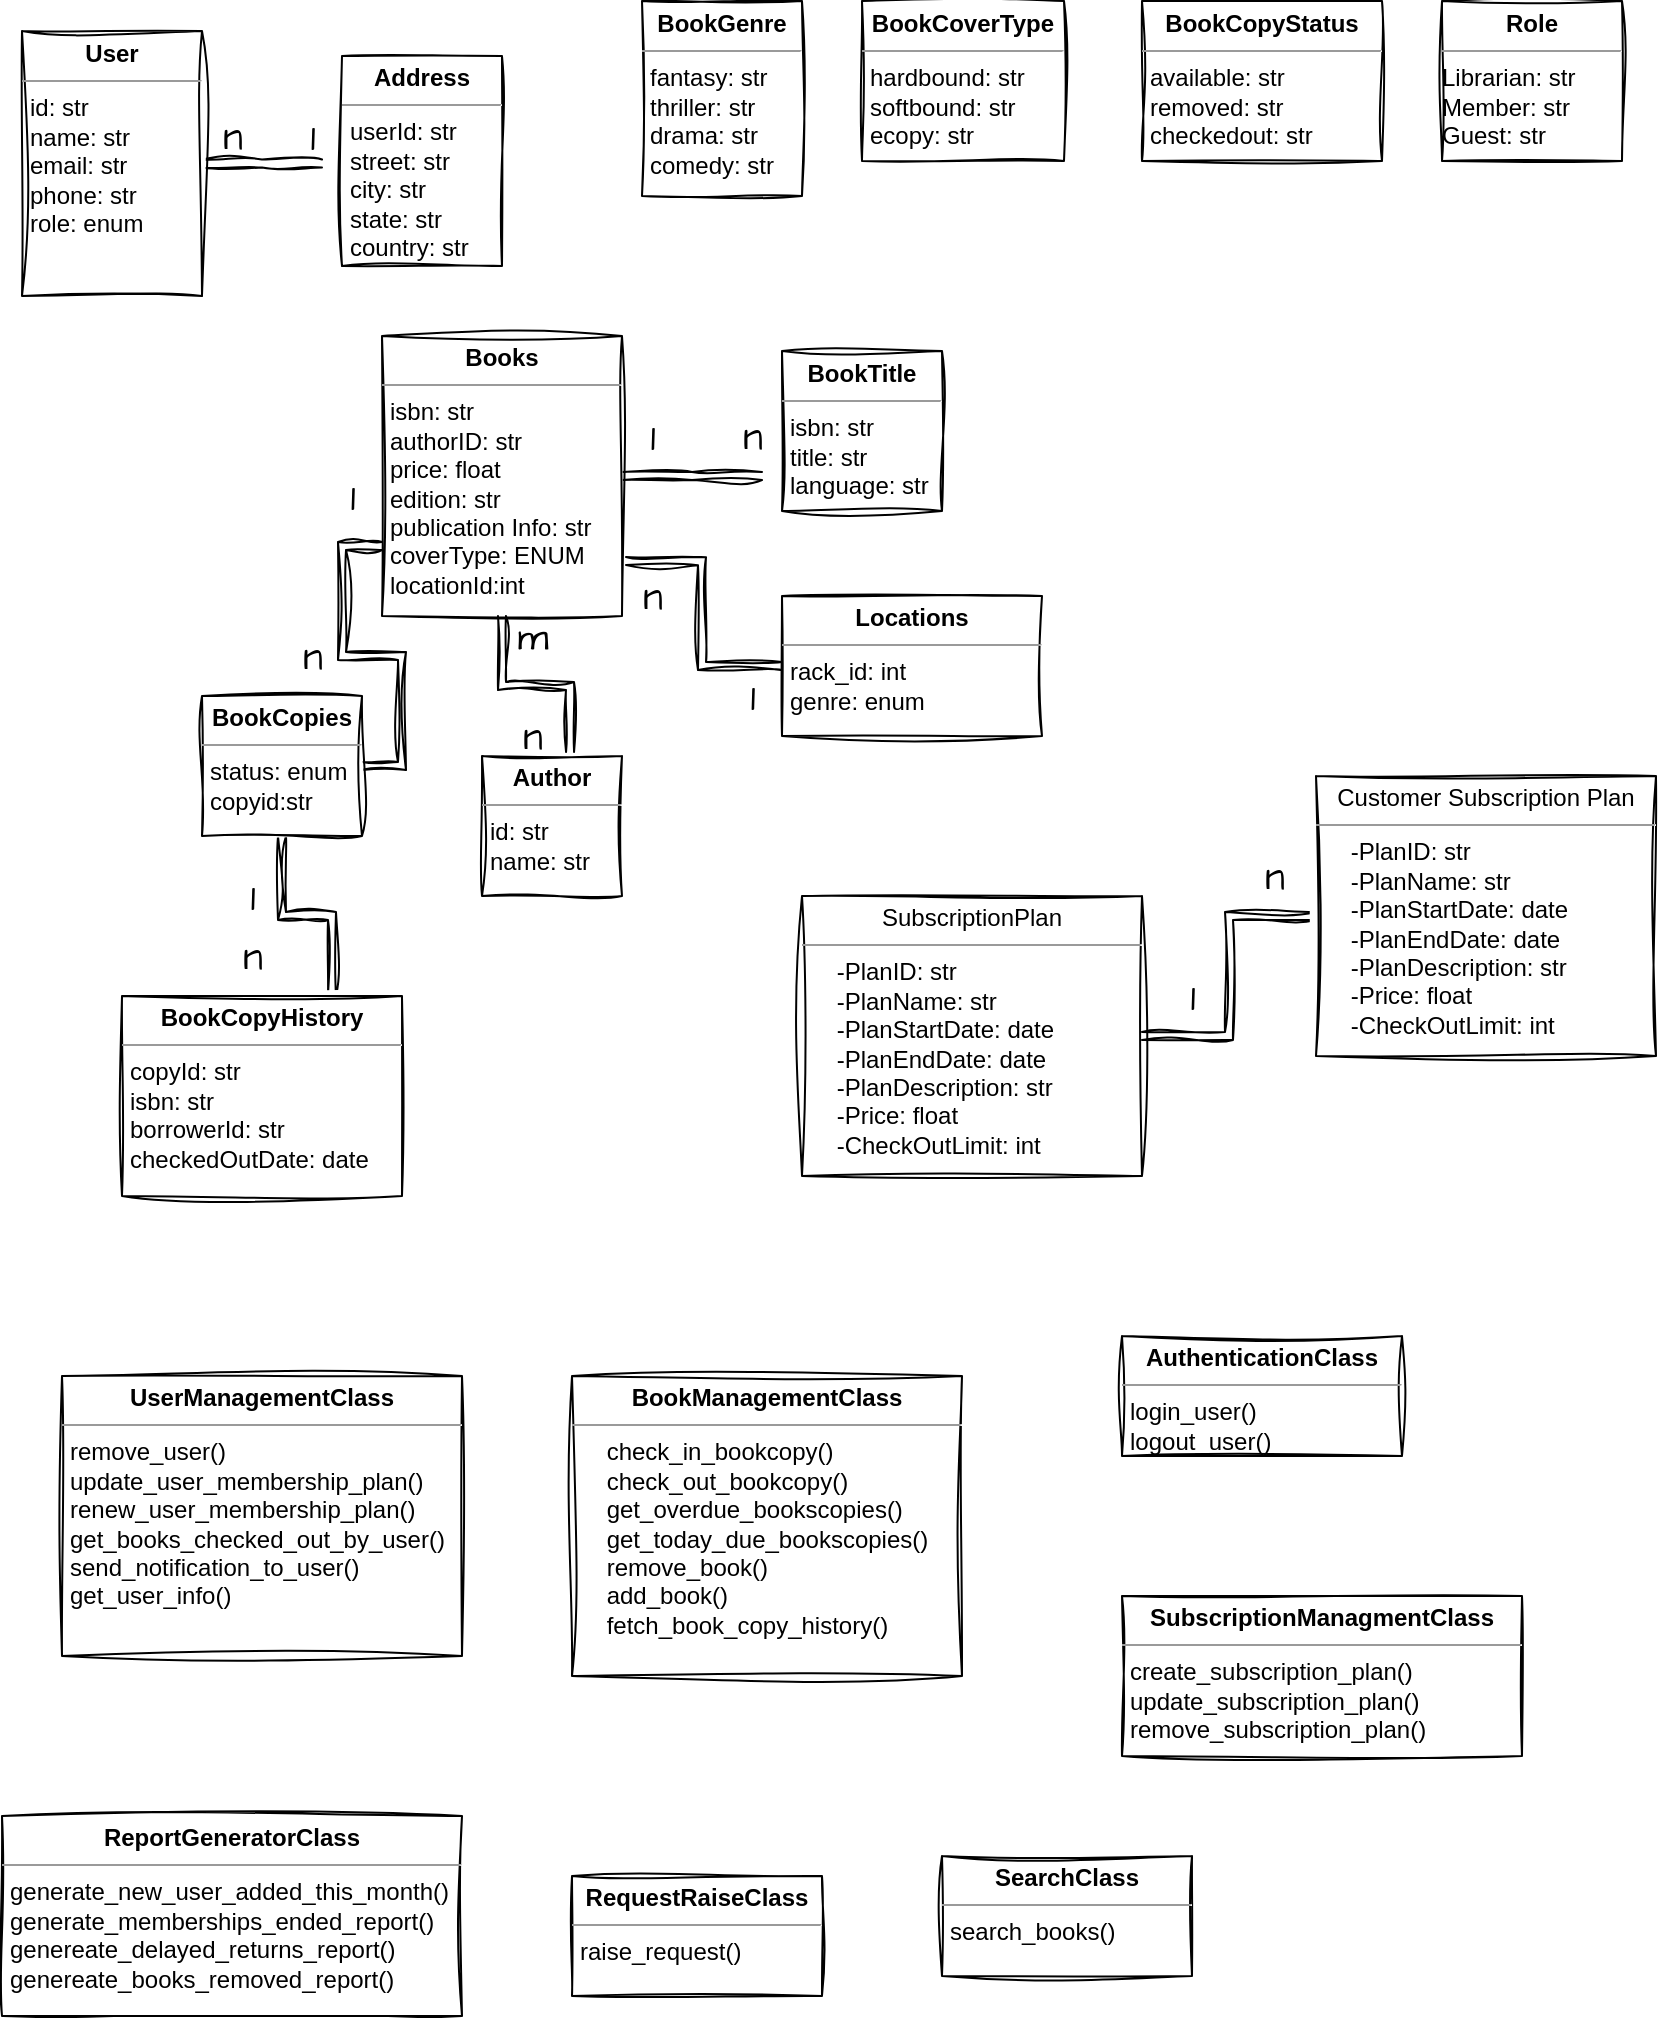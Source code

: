 <mxfile>
    <diagram id="C5RBs43oDa-KdzZeNtuy" name="Page-1">
        <mxGraphModel dx="641" dy="268" grid="1" gridSize="10" guides="1" tooltips="1" connect="1" arrows="1" fold="1" page="1" pageScale="1" pageWidth="827" pageHeight="1169" math="0" shadow="0">
            <root>
                <mxCell id="WIyWlLk6GJQsqaUBKTNV-0"/>
                <mxCell id="WIyWlLk6GJQsqaUBKTNV-1" parent="WIyWlLk6GJQsqaUBKTNV-0"/>
                <mxCell id="R_Q-6B71_u55FbcSkB05-36" style="edgeStyle=orthogonalEdgeStyle;shape=link;rounded=0;sketch=1;hachureGap=4;jiggle=2;curveFitting=1;orthogonalLoop=1;jettySize=auto;html=1;fontFamily=Architects Daughter;fontSource=https%3A%2F%2Ffonts.googleapis.com%2Fcss%3Ffamily%3DArchitects%2BDaughter;fontSize=16;" parent="WIyWlLk6GJQsqaUBKTNV-1" source="R_Q-6B71_u55FbcSkB05-3" edge="1">
                    <mxGeometry relative="1" as="geometry">
                        <mxPoint x="160" y="133.75" as="targetPoint"/>
                    </mxGeometry>
                </mxCell>
                <mxCell id="R_Q-6B71_u55FbcSkB05-3" value="&lt;p style=&quot;margin:0px;margin-top:4px;text-align:center;&quot;&gt;&lt;b&gt;User&lt;/b&gt;&lt;/p&gt;&lt;hr size=&quot;1&quot;&gt;&lt;p style=&quot;margin:0px;margin-left:4px;&quot;&gt;&lt;span style=&quot;background-color: initial;&quot;&gt;id: str&lt;/span&gt;&lt;br&gt;&lt;/p&gt;&lt;p style=&quot;margin:0px;margin-left:4px;&quot;&gt;name: str&lt;/p&gt;&lt;p style=&quot;margin:0px;margin-left:4px;&quot;&gt;email: str&lt;/p&gt;&lt;p style=&quot;margin:0px;margin-left:4px;&quot;&gt;phone: str&lt;/p&gt;&lt;p style=&quot;margin:0px;margin-left:4px;&quot;&gt;role: enum&lt;/p&gt;&lt;p style=&quot;margin:0px;margin-left:4px;&quot;&gt;&lt;br&gt;&lt;/p&gt;" style="verticalAlign=top;align=left;overflow=fill;fontSize=12;fontFamily=Helvetica;html=1;whiteSpace=wrap;sketch=1;hachureGap=4;jiggle=2;curveFitting=1;fontSource=https%3A%2F%2Ffonts.googleapis.com%2Fcss%3Ffamily%3DArchitects%2BDaughter;" parent="WIyWlLk6GJQsqaUBKTNV-1" vertex="1">
                    <mxGeometry x="10" y="67.5" width="90" height="132.5" as="geometry"/>
                </mxCell>
                <mxCell id="R_Q-6B71_u55FbcSkB05-4" value="&lt;p style=&quot;margin:0px;margin-top:4px;text-align:center;&quot;&gt;&lt;b&gt;Address&lt;/b&gt;&lt;/p&gt;&lt;hr size=&quot;1&quot;&gt;&lt;p style=&quot;margin:0px;margin-left:4px;&quot;&gt;userId: str&lt;/p&gt;&lt;p style=&quot;margin:0px;margin-left:4px;&quot;&gt;street: str&lt;/p&gt;&lt;p style=&quot;margin:0px;margin-left:4px;&quot;&gt;city: str&lt;/p&gt;&lt;p style=&quot;margin:0px;margin-left:4px;&quot;&gt;state: str&lt;/p&gt;&lt;p style=&quot;margin:0px;margin-left:4px;&quot;&gt;country: str&lt;/p&gt;&lt;p style=&quot;margin:0px;margin-left:4px;&quot;&gt;pin: str&lt;/p&gt;&lt;p style=&quot;margin:0px;margin-left:4px;&quot;&gt;&lt;br&gt;&lt;/p&gt;" style="verticalAlign=top;align=left;overflow=fill;fontSize=12;fontFamily=Helvetica;html=1;whiteSpace=wrap;sketch=1;hachureGap=4;jiggle=2;curveFitting=1;fontSource=https%3A%2F%2Ffonts.googleapis.com%2Fcss%3Ffamily%3DArchitects%2BDaughter;" parent="WIyWlLk6GJQsqaUBKTNV-1" vertex="1">
                    <mxGeometry x="170" y="80" width="80" height="105" as="geometry"/>
                </mxCell>
                <mxCell id="R_Q-6B71_u55FbcSkB05-14" value="n" style="text;html=1;align=center;verticalAlign=middle;resizable=0;points=[];autosize=1;strokeColor=none;fillColor=none;fontSize=20;fontFamily=Architects Daughter;" parent="WIyWlLk6GJQsqaUBKTNV-1" vertex="1">
                    <mxGeometry x="100" y="100" width="30" height="40" as="geometry"/>
                </mxCell>
                <mxCell id="R_Q-6B71_u55FbcSkB05-15" value="1" style="text;html=1;align=center;verticalAlign=middle;resizable=0;points=[];autosize=1;strokeColor=none;fillColor=none;fontSize=20;fontFamily=Architects Daughter;" parent="WIyWlLk6GJQsqaUBKTNV-1" vertex="1">
                    <mxGeometry x="140" y="100" width="30" height="40" as="geometry"/>
                </mxCell>
                <mxCell id="R_Q-6B71_u55FbcSkB05-18" value="&lt;p style=&quot;margin:0px;margin-top:4px;text-align:center;&quot;&gt;&lt;b&gt;Role&lt;/b&gt;&lt;/p&gt;&lt;hr size=&quot;1&quot;&gt;Librarian: str&lt;br&gt;Member: str&lt;br&gt;Guest: str&lt;br&gt;&lt;div style=&quot;height:2px;&quot;&gt;&lt;/div&gt;&lt;div style=&quot;height:2px;&quot;&gt;&lt;/div&gt;" style="verticalAlign=top;align=left;overflow=fill;fontSize=12;fontFamily=Helvetica;html=1;whiteSpace=wrap;sketch=1;hachureGap=4;jiggle=2;curveFitting=1;fontSource=https%3A%2F%2Ffonts.googleapis.com%2Fcss%3Ffamily%3DArchitects%2BDaughter;" parent="WIyWlLk6GJQsqaUBKTNV-1" vertex="1">
                    <mxGeometry x="720" y="52.5" width="90" height="80" as="geometry"/>
                </mxCell>
                <mxCell id="R_Q-6B71_u55FbcSkB05-31" style="edgeStyle=orthogonalEdgeStyle;shape=link;rounded=0;sketch=1;hachureGap=4;jiggle=2;curveFitting=1;orthogonalLoop=1;jettySize=auto;html=1;fontFamily=Architects Daughter;fontSource=https%3A%2F%2Ffonts.googleapis.com%2Fcss%3Ffamily%3DArchitects%2BDaughter;fontSize=16;" parent="WIyWlLk6GJQsqaUBKTNV-1" source="R_Q-6B71_u55FbcSkB05-29" edge="1">
                    <mxGeometry relative="1" as="geometry">
                        <mxPoint x="380" y="290" as="targetPoint"/>
                    </mxGeometry>
                </mxCell>
                <mxCell id="R_Q-6B71_u55FbcSkB05-29" value="&lt;p style=&quot;margin:0px;margin-top:4px;text-align:center;&quot;&gt;&lt;b&gt;Books&lt;/b&gt;&lt;/p&gt;&lt;hr size=&quot;1&quot;&gt;&lt;p style=&quot;margin:0px;margin-left:4px;&quot;&gt;isbn: str&lt;/p&gt;&lt;p style=&quot;margin:0px;margin-left:4px;&quot;&gt;authorID: str&lt;/p&gt;&lt;p style=&quot;margin:0px;margin-left:4px;&quot;&gt;price: float&lt;/p&gt;&lt;p style=&quot;margin:0px;margin-left:4px;&quot;&gt;edition: str&lt;/p&gt;&lt;p style=&quot;margin:0px;margin-left:4px;&quot;&gt;publication Info: str&lt;/p&gt;&lt;p style=&quot;margin:0px;margin-left:4px;&quot;&gt;coverType: ENUM&lt;/p&gt;&lt;p style=&quot;margin:0px;margin-left:4px;&quot;&gt;locationId:int&lt;/p&gt;" style="verticalAlign=top;align=left;overflow=fill;fontSize=12;fontFamily=Helvetica;html=1;whiteSpace=wrap;sketch=1;hachureGap=4;jiggle=2;curveFitting=1;fontSource=https%3A%2F%2Ffonts.googleapis.com%2Fcss%3Ffamily%3DArchitects%2BDaughter;" parent="WIyWlLk6GJQsqaUBKTNV-1" vertex="1">
                    <mxGeometry x="190" y="220" width="120" height="140" as="geometry"/>
                </mxCell>
                <mxCell id="R_Q-6B71_u55FbcSkB05-30" value="&lt;p style=&quot;margin:0px;margin-top:4px;text-align:center;&quot;&gt;&lt;b&gt;BookTitle&lt;/b&gt;&lt;/p&gt;&lt;hr size=&quot;1&quot;&gt;&lt;p style=&quot;margin:0px;margin-left:4px;&quot;&gt;isbn: str&lt;/p&gt;&lt;p style=&quot;margin:0px;margin-left:4px;&quot;&gt;title: str&lt;/p&gt;&lt;p style=&quot;margin:0px;margin-left:4px;&quot;&gt;language: str&lt;/p&gt;" style="verticalAlign=top;align=left;overflow=fill;fontSize=12;fontFamily=Helvetica;html=1;whiteSpace=wrap;sketch=1;hachureGap=4;jiggle=2;curveFitting=1;fontSource=https%3A%2F%2Ffonts.googleapis.com%2Fcss%3Ffamily%3DArchitects%2BDaughter;" parent="WIyWlLk6GJQsqaUBKTNV-1" vertex="1">
                    <mxGeometry x="390" y="227.5" width="80" height="80" as="geometry"/>
                </mxCell>
                <mxCell id="R_Q-6B71_u55FbcSkB05-32" value="1" style="text;html=1;align=center;verticalAlign=middle;resizable=0;points=[];autosize=1;strokeColor=none;fillColor=none;fontSize=20;fontFamily=Architects Daughter;" parent="WIyWlLk6GJQsqaUBKTNV-1" vertex="1">
                    <mxGeometry x="310" y="250" width="30" height="40" as="geometry"/>
                </mxCell>
                <mxCell id="R_Q-6B71_u55FbcSkB05-33" value="n" style="text;html=1;align=center;verticalAlign=middle;resizable=0;points=[];autosize=1;strokeColor=none;fillColor=none;fontSize=20;fontFamily=Architects Daughter;" parent="WIyWlLk6GJQsqaUBKTNV-1" vertex="1">
                    <mxGeometry x="360" y="250" width="30" height="40" as="geometry"/>
                </mxCell>
                <mxCell id="R_Q-6B71_u55FbcSkB05-38" value="&lt;p style=&quot;margin:0px;margin-top:4px;text-align:center;&quot;&gt;&lt;b&gt;Author&lt;/b&gt;&lt;/p&gt;&lt;hr size=&quot;1&quot;&gt;&lt;p style=&quot;margin:0px;margin-left:4px;&quot;&gt;id: str&lt;/p&gt;&lt;p style=&quot;margin:0px;margin-left:4px;&quot;&gt;name: str&lt;/p&gt;" style="verticalAlign=top;align=left;overflow=fill;fontSize=12;fontFamily=Helvetica;html=1;whiteSpace=wrap;sketch=1;hachureGap=4;jiggle=2;curveFitting=1;fontSource=https%3A%2F%2Ffonts.googleapis.com%2Fcss%3Ffamily%3DArchitects%2BDaughter;" parent="WIyWlLk6GJQsqaUBKTNV-1" vertex="1">
                    <mxGeometry x="240" y="430" width="70" height="70" as="geometry"/>
                </mxCell>
                <mxCell id="R_Q-6B71_u55FbcSkB05-39" style="edgeStyle=orthogonalEdgeStyle;shape=link;rounded=0;sketch=1;hachureGap=4;jiggle=2;curveFitting=1;orthogonalLoop=1;jettySize=auto;html=1;entryX=0.629;entryY=-0.029;entryDx=0;entryDy=0;entryPerimeter=0;fontFamily=Architects Daughter;fontSource=https%3A%2F%2Ffonts.googleapis.com%2Fcss%3Ffamily%3DArchitects%2BDaughter;fontSize=16;" parent="WIyWlLk6GJQsqaUBKTNV-1" source="R_Q-6B71_u55FbcSkB05-29" target="R_Q-6B71_u55FbcSkB05-38" edge="1">
                    <mxGeometry relative="1" as="geometry"/>
                </mxCell>
                <mxCell id="R_Q-6B71_u55FbcSkB05-40" value="m" style="text;html=1;align=center;verticalAlign=middle;resizable=0;points=[];autosize=1;strokeColor=none;fillColor=none;fontSize=20;fontFamily=Architects Daughter;" parent="WIyWlLk6GJQsqaUBKTNV-1" vertex="1">
                    <mxGeometry x="245" y="350" width="40" height="40" as="geometry"/>
                </mxCell>
                <mxCell id="R_Q-6B71_u55FbcSkB05-41" value="n" style="text;html=1;align=center;verticalAlign=middle;resizable=0;points=[];autosize=1;strokeColor=none;fillColor=none;fontSize=20;fontFamily=Architects Daughter;" parent="WIyWlLk6GJQsqaUBKTNV-1" vertex="1">
                    <mxGeometry x="250" y="400" width="30" height="40" as="geometry"/>
                </mxCell>
                <mxCell id="R_Q-6B71_u55FbcSkB05-42" value="&lt;p style=&quot;margin:0px;margin-top:4px;text-align:center;&quot;&gt;&lt;b&gt;BookCoverType&lt;/b&gt;&lt;/p&gt;&lt;hr size=&quot;1&quot;&gt;&lt;p style=&quot;margin:0px;margin-left:4px;&quot;&gt;hardbound: str&lt;/p&gt;&lt;p style=&quot;margin:0px;margin-left:4px;&quot;&gt;softbound: str&lt;/p&gt;&lt;p style=&quot;margin:0px;margin-left:4px;&quot;&gt;ecopy: str&lt;/p&gt;" style="verticalAlign=top;align=left;overflow=fill;fontSize=12;fontFamily=Helvetica;html=1;whiteSpace=wrap;sketch=1;hachureGap=4;jiggle=2;curveFitting=1;fontSource=https%3A%2F%2Ffonts.googleapis.com%2Fcss%3Ffamily%3DArchitects%2BDaughter;" parent="WIyWlLk6GJQsqaUBKTNV-1" vertex="1">
                    <mxGeometry x="430" y="52.5" width="101" height="80" as="geometry"/>
                </mxCell>
                <mxCell id="R_Q-6B71_u55FbcSkB05-47" value="&lt;p style=&quot;margin:0px;margin-top:4px;text-align:center;&quot;&gt;&lt;b&gt;BookGenre&lt;/b&gt;&lt;/p&gt;&lt;hr size=&quot;1&quot;&gt;&lt;p style=&quot;margin:0px;margin-left:4px;&quot;&gt;fantasy: str&lt;/p&gt;&lt;p style=&quot;margin:0px;margin-left:4px;&quot;&gt;thriller: str&lt;/p&gt;&lt;p style=&quot;margin:0px;margin-left:4px;&quot;&gt;drama: str&lt;/p&gt;&lt;p style=&quot;margin:0px;margin-left:4px;&quot;&gt;comedy: str&lt;/p&gt;" style="verticalAlign=top;align=left;overflow=fill;fontSize=12;fontFamily=Helvetica;html=1;whiteSpace=wrap;sketch=1;hachureGap=4;jiggle=2;curveFitting=1;fontSource=https%3A%2F%2Ffonts.googleapis.com%2Fcss%3Ffamily%3DArchitects%2BDaughter;" parent="WIyWlLk6GJQsqaUBKTNV-1" vertex="1">
                    <mxGeometry x="320" y="52.5" width="80" height="97.5" as="geometry"/>
                </mxCell>
                <mxCell id="R_Q-6B71_u55FbcSkB05-48" value="&lt;p style=&quot;margin:0px;margin-top:4px;text-align:center;&quot;&gt;&lt;b&gt;Locations&lt;/b&gt;&lt;/p&gt;&lt;hr size=&quot;1&quot;&gt;&lt;p style=&quot;margin:0px;margin-left:4px;&quot;&gt;rack_id: int&lt;/p&gt;&lt;p style=&quot;margin:0px;margin-left:4px;&quot;&gt;genre: enum&lt;/p&gt;" style="verticalAlign=top;align=left;overflow=fill;fontSize=12;fontFamily=Helvetica;html=1;whiteSpace=wrap;sketch=1;hachureGap=4;jiggle=2;curveFitting=1;fontSource=https%3A%2F%2Ffonts.googleapis.com%2Fcss%3Ffamily%3DArchitects%2BDaughter;" parent="WIyWlLk6GJQsqaUBKTNV-1" vertex="1">
                    <mxGeometry x="390" y="350" width="130" height="70" as="geometry"/>
                </mxCell>
                <mxCell id="R_Q-6B71_u55FbcSkB05-50" style="edgeStyle=orthogonalEdgeStyle;shape=link;rounded=0;sketch=1;hachureGap=4;jiggle=2;curveFitting=1;orthogonalLoop=1;jettySize=auto;html=1;entryX=0;entryY=0.75;entryDx=0;entryDy=0;fontFamily=Architects Daughter;fontSource=https%3A%2F%2Ffonts.googleapis.com%2Fcss%3Ffamily%3DArchitects%2BDaughter;fontSize=16;" parent="WIyWlLk6GJQsqaUBKTNV-1" source="R_Q-6B71_u55FbcSkB05-49" target="R_Q-6B71_u55FbcSkB05-29" edge="1">
                    <mxGeometry relative="1" as="geometry"/>
                </mxCell>
                <mxCell id="R_Q-6B71_u55FbcSkB05-56" style="edgeStyle=orthogonalEdgeStyle;shape=link;rounded=0;sketch=1;hachureGap=4;jiggle=2;curveFitting=1;orthogonalLoop=1;jettySize=auto;html=1;entryX=0.75;entryY=0;entryDx=0;entryDy=0;fontFamily=Architects Daughter;fontSource=https%3A%2F%2Ffonts.googleapis.com%2Fcss%3Ffamily%3DArchitects%2BDaughter;fontSize=16;" parent="WIyWlLk6GJQsqaUBKTNV-1" source="R_Q-6B71_u55FbcSkB05-49" target="R_Q-6B71_u55FbcSkB05-55" edge="1">
                    <mxGeometry relative="1" as="geometry"/>
                </mxCell>
                <mxCell id="R_Q-6B71_u55FbcSkB05-49" value="&lt;p style=&quot;margin:0px;margin-top:4px;text-align:center;&quot;&gt;&lt;b&gt;BookCopies&lt;/b&gt;&lt;/p&gt;&lt;hr size=&quot;1&quot;&gt;&lt;p style=&quot;margin:0px;margin-left:4px;&quot;&gt;status: enum&lt;/p&gt;&lt;p style=&quot;margin:0px;margin-left:4px;&quot;&gt;copyid:str&lt;/p&gt;" style="verticalAlign=top;align=left;overflow=fill;fontSize=12;fontFamily=Helvetica;html=1;whiteSpace=wrap;sketch=1;hachureGap=4;jiggle=2;curveFitting=1;fontSource=https%3A%2F%2Ffonts.googleapis.com%2Fcss%3Ffamily%3DArchitects%2BDaughter;" parent="WIyWlLk6GJQsqaUBKTNV-1" vertex="1">
                    <mxGeometry x="100" y="400" width="80" height="70" as="geometry"/>
                </mxCell>
                <mxCell id="R_Q-6B71_u55FbcSkB05-52" value="1" style="text;html=1;align=center;verticalAlign=middle;resizable=0;points=[];autosize=1;strokeColor=none;fillColor=none;fontSize=20;fontFamily=Architects Daughter;" parent="WIyWlLk6GJQsqaUBKTNV-1" vertex="1">
                    <mxGeometry x="160" y="280" width="30" height="40" as="geometry"/>
                </mxCell>
                <mxCell id="R_Q-6B71_u55FbcSkB05-53" value="n" style="text;html=1;align=center;verticalAlign=middle;resizable=0;points=[];autosize=1;strokeColor=none;fillColor=none;fontSize=20;fontFamily=Architects Daughter;" parent="WIyWlLk6GJQsqaUBKTNV-1" vertex="1">
                    <mxGeometry x="140" y="360" width="30" height="40" as="geometry"/>
                </mxCell>
                <mxCell id="R_Q-6B71_u55FbcSkB05-54" value="&lt;p style=&quot;margin:0px;margin-top:4px;text-align:center;&quot;&gt;&lt;b&gt;BookCopyStatus&lt;/b&gt;&lt;/p&gt;&lt;hr size=&quot;1&quot;&gt;&lt;p style=&quot;margin:0px;margin-left:4px;&quot;&gt;available: str&lt;/p&gt;&lt;p style=&quot;margin:0px;margin-left:4px;&quot;&gt;removed: str&lt;/p&gt;&lt;p style=&quot;margin:0px;margin-left:4px;&quot;&gt;checkedout: str&lt;/p&gt;&lt;p style=&quot;margin:0px;margin-left:4px;&quot;&gt;&lt;br&gt;&lt;/p&gt;" style="verticalAlign=top;align=left;overflow=fill;fontSize=12;fontFamily=Helvetica;html=1;whiteSpace=wrap;sketch=1;hachureGap=4;jiggle=2;curveFitting=1;fontSource=https%3A%2F%2Ffonts.googleapis.com%2Fcss%3Ffamily%3DArchitects%2BDaughter;" parent="WIyWlLk6GJQsqaUBKTNV-1" vertex="1">
                    <mxGeometry x="570" y="52.5" width="120" height="80" as="geometry"/>
                </mxCell>
                <mxCell id="R_Q-6B71_u55FbcSkB05-55" value="&lt;p style=&quot;margin:0px;margin-top:4px;text-align:center;&quot;&gt;&lt;b&gt;BookCopyHistory&lt;/b&gt;&lt;/p&gt;&lt;hr size=&quot;1&quot;&gt;&lt;p style=&quot;margin:0px;margin-left:4px;&quot;&gt;copyId: str&lt;/p&gt;&lt;p style=&quot;margin:0px;margin-left:4px;&quot;&gt;isbn: str&lt;/p&gt;&lt;p style=&quot;margin:0px;margin-left:4px;&quot;&gt;borrowerId: str&lt;/p&gt;&lt;p style=&quot;margin:0px;margin-left:4px;&quot;&gt;checkedOutDate: date&lt;/p&gt;" style="verticalAlign=top;align=left;overflow=fill;fontSize=12;fontFamily=Helvetica;html=1;whiteSpace=wrap;sketch=1;hachureGap=4;jiggle=2;curveFitting=1;fontSource=https%3A%2F%2Ffonts.googleapis.com%2Fcss%3Ffamily%3DArchitects%2BDaughter;" parent="WIyWlLk6GJQsqaUBKTNV-1" vertex="1">
                    <mxGeometry x="60" y="550" width="140" height="100" as="geometry"/>
                </mxCell>
                <mxCell id="R_Q-6B71_u55FbcSkB05-57" value="1" style="text;html=1;align=center;verticalAlign=middle;resizable=0;points=[];autosize=1;strokeColor=none;fillColor=none;fontSize=20;fontFamily=Architects Daughter;" parent="WIyWlLk6GJQsqaUBKTNV-1" vertex="1">
                    <mxGeometry x="110" y="480" width="30" height="40" as="geometry"/>
                </mxCell>
                <mxCell id="R_Q-6B71_u55FbcSkB05-58" value="n" style="text;html=1;align=center;verticalAlign=middle;resizable=0;points=[];autosize=1;strokeColor=none;fillColor=none;fontSize=20;fontFamily=Architects Daughter;" parent="WIyWlLk6GJQsqaUBKTNV-1" vertex="1">
                    <mxGeometry x="110" y="510" width="30" height="40" as="geometry"/>
                </mxCell>
                <mxCell id="R_Q-6B71_u55FbcSkB05-66" style="edgeStyle=orthogonalEdgeStyle;shape=link;rounded=0;sketch=1;hachureGap=4;jiggle=2;curveFitting=1;orthogonalLoop=1;jettySize=auto;html=1;fontFamily=Architects Daughter;fontSource=https%3A%2F%2Ffonts.googleapis.com%2Fcss%3Ffamily%3DArchitects%2BDaughter;fontSize=16;" parent="WIyWlLk6GJQsqaUBKTNV-1" source="R_Q-6B71_u55FbcSkB05-62" target="R_Q-6B71_u55FbcSkB05-64" edge="1">
                    <mxGeometry relative="1" as="geometry"/>
                </mxCell>
                <mxCell id="R_Q-6B71_u55FbcSkB05-62" value="&lt;p style=&quot;margin:0px;margin-top:4px;text-align:center;&quot;&gt;SubscriptionPlan&lt;br&gt;&lt;/p&gt;&lt;hr size=&quot;1&quot;&gt;&lt;p style=&quot;margin:0px;margin-left:4px;&quot;&gt;&lt;span style=&quot;background-color: initial;&quot;&gt;&amp;nbsp; &amp;nbsp; -PlanID: str&lt;/span&gt;&lt;br&gt;&lt;/p&gt;&lt;p style=&quot;margin:0px;margin-left:4px;&quot;&gt;&amp;nbsp; &amp;nbsp; -PlanName: str&lt;/p&gt;&lt;p style=&quot;margin:0px;margin-left:4px;&quot;&gt;&amp;nbsp; &amp;nbsp; -PlanStartDate: date&lt;/p&gt;&lt;p style=&quot;margin:0px;margin-left:4px;&quot;&gt;&amp;nbsp; &amp;nbsp; -PlanEndDate: date&lt;/p&gt;&lt;p style=&quot;margin:0px;margin-left:4px;&quot;&gt;&amp;nbsp; &amp;nbsp; -PlanDescription: str&lt;/p&gt;&lt;p style=&quot;margin:0px;margin-left:4px;&quot;&gt;&amp;nbsp; &amp;nbsp; -Price: float&lt;/p&gt;&lt;p style=&quot;margin:0px;margin-left:4px;&quot;&gt;&amp;nbsp; &amp;nbsp; -CheckOutLimit: int&lt;/p&gt;" style="verticalAlign=top;align=left;overflow=fill;fontSize=12;fontFamily=Helvetica;html=1;whiteSpace=wrap;sketch=1;hachureGap=4;jiggle=2;curveFitting=1;fontSource=https%3A%2F%2Ffonts.googleapis.com%2Fcss%3Ffamily%3DArchitects%2BDaughter;" parent="WIyWlLk6GJQsqaUBKTNV-1" vertex="1">
                    <mxGeometry x="400" y="500" width="170" height="140" as="geometry"/>
                </mxCell>
                <mxCell id="R_Q-6B71_u55FbcSkB05-64" value="&lt;p style=&quot;margin:0px;margin-top:4px;text-align:center;&quot;&gt;Customer Subscription Plan&lt;br&gt;&lt;/p&gt;&lt;hr size=&quot;1&quot;&gt;&lt;p style=&quot;margin:0px;margin-left:4px;&quot;&gt;&lt;span style=&quot;background-color: initial;&quot;&gt;&amp;nbsp; &amp;nbsp; -PlanID: str&lt;/span&gt;&lt;br&gt;&lt;/p&gt;&lt;p style=&quot;margin:0px;margin-left:4px;&quot;&gt;&amp;nbsp; &amp;nbsp; -PlanName: str&lt;/p&gt;&lt;p style=&quot;margin:0px;margin-left:4px;&quot;&gt;&amp;nbsp; &amp;nbsp; -PlanStartDate: date&lt;/p&gt;&lt;p style=&quot;margin:0px;margin-left:4px;&quot;&gt;&amp;nbsp; &amp;nbsp; -PlanEndDate: date&lt;/p&gt;&lt;p style=&quot;margin:0px;margin-left:4px;&quot;&gt;&amp;nbsp; &amp;nbsp; -PlanDescription: str&lt;/p&gt;&lt;p style=&quot;margin:0px;margin-left:4px;&quot;&gt;&amp;nbsp; &amp;nbsp; -Price: float&lt;/p&gt;&lt;p style=&quot;margin:0px;margin-left:4px;&quot;&gt;&amp;nbsp; &amp;nbsp; -CheckOutLimit: int&lt;/p&gt;" style="verticalAlign=top;align=left;overflow=fill;fontSize=12;fontFamily=Helvetica;html=1;whiteSpace=wrap;sketch=1;hachureGap=4;jiggle=2;curveFitting=1;fontSource=https%3A%2F%2Ffonts.googleapis.com%2Fcss%3Ffamily%3DArchitects%2BDaughter;" parent="WIyWlLk6GJQsqaUBKTNV-1" vertex="1">
                    <mxGeometry x="657" y="440" width="170" height="140" as="geometry"/>
                </mxCell>
                <mxCell id="R_Q-6B71_u55FbcSkB05-67" value="n" style="text;html=1;align=center;verticalAlign=middle;resizable=0;points=[];autosize=1;strokeColor=none;fillColor=none;fontSize=20;fontFamily=Architects Daughter;" parent="WIyWlLk6GJQsqaUBKTNV-1" vertex="1">
                    <mxGeometry x="621" y="470" width="30" height="40" as="geometry"/>
                </mxCell>
                <mxCell id="R_Q-6B71_u55FbcSkB05-68" value="1" style="text;html=1;align=center;verticalAlign=middle;resizable=0;points=[];autosize=1;strokeColor=none;fillColor=none;fontSize=20;fontFamily=Architects Daughter;" parent="WIyWlLk6GJQsqaUBKTNV-1" vertex="1">
                    <mxGeometry x="580" y="530" width="30" height="40" as="geometry"/>
                </mxCell>
                <mxCell id="R_Q-6B71_u55FbcSkB05-69" style="edgeStyle=orthogonalEdgeStyle;shape=link;rounded=0;sketch=1;hachureGap=4;jiggle=2;curveFitting=1;orthogonalLoop=1;jettySize=auto;html=1;entryX=1.017;entryY=0.804;entryDx=0;entryDy=0;entryPerimeter=0;fontFamily=Architects Daughter;fontSource=https%3A%2F%2Ffonts.googleapis.com%2Fcss%3Ffamily%3DArchitects%2BDaughter;fontSize=16;" parent="WIyWlLk6GJQsqaUBKTNV-1" source="R_Q-6B71_u55FbcSkB05-48" target="R_Q-6B71_u55FbcSkB05-29" edge="1">
                    <mxGeometry relative="1" as="geometry"/>
                </mxCell>
                <mxCell id="R_Q-6B71_u55FbcSkB05-72" value="n" style="text;html=1;align=center;verticalAlign=middle;resizable=0;points=[];autosize=1;strokeColor=none;fillColor=none;fontSize=20;fontFamily=Architects Daughter;" parent="WIyWlLk6GJQsqaUBKTNV-1" vertex="1">
                    <mxGeometry x="310" y="330" width="30" height="40" as="geometry"/>
                </mxCell>
                <mxCell id="R_Q-6B71_u55FbcSkB05-73" value="1" style="text;html=1;align=center;verticalAlign=middle;resizable=0;points=[];autosize=1;strokeColor=none;fillColor=none;fontSize=20;fontFamily=Architects Daughter;" parent="WIyWlLk6GJQsqaUBKTNV-1" vertex="1">
                    <mxGeometry x="360" y="380" width="30" height="40" as="geometry"/>
                </mxCell>
                <mxCell id="R_Q-6B71_u55FbcSkB05-77" value="&lt;p style=&quot;margin:0px;margin-top:4px;text-align:center;&quot;&gt;&lt;b&gt;UserManagementClass&lt;/b&gt;&lt;/p&gt;&lt;hr size=&quot;1&quot;&gt;&lt;p style=&quot;margin:0px;margin-left:4px;&quot;&gt;&lt;span style=&quot;background-color: initial;&quot;&gt;remove_user()&lt;/span&gt;&lt;br&gt;&lt;/p&gt;&lt;p style=&quot;margin:0px;margin-left:4px;&quot;&gt;update_user_membership_plan()&lt;/p&gt;&lt;p style=&quot;margin:0px;margin-left:4px;&quot;&gt;renew_user_membership_plan()&lt;/p&gt;&lt;p style=&quot;margin:0px;margin-left:4px;&quot;&gt;get_books_checked_out_by_user()&lt;/p&gt;&lt;p style=&quot;margin:0px;margin-left:4px;&quot;&gt;send_notification_to_user()&lt;/p&gt;&lt;p style=&quot;margin:0px;margin-left:4px;&quot;&gt;get_user_info()&lt;/p&gt;" style="verticalAlign=top;align=left;overflow=fill;fontSize=12;fontFamily=Helvetica;html=1;whiteSpace=wrap;sketch=1;hachureGap=4;jiggle=2;curveFitting=1;fontSource=https%3A%2F%2Ffonts.googleapis.com%2Fcss%3Ffamily%3DArchitects%2BDaughter;" parent="WIyWlLk6GJQsqaUBKTNV-1" vertex="1">
                    <mxGeometry x="30" y="740" width="200" height="140" as="geometry"/>
                </mxCell>
                <mxCell id="R_Q-6B71_u55FbcSkB05-78" value="&lt;p style=&quot;margin:0px;margin-top:4px;text-align:center;&quot;&gt;&lt;b&gt;BookManagementClass&lt;/b&gt;&lt;/p&gt;&lt;hr size=&quot;1&quot;&gt;&lt;p style=&quot;margin:0px;margin-left:4px;&quot;&gt;&amp;nbsp; &amp;nbsp; check_in_bookcopy()&lt;/p&gt;&lt;p style=&quot;margin:0px;margin-left:4px;&quot;&gt;&amp;nbsp; &amp;nbsp; check_out_bookcopy()&lt;/p&gt;&lt;p style=&quot;margin:0px;margin-left:4px;&quot;&gt;&amp;nbsp; &amp;nbsp; get_overdue_bookscopies()&lt;/p&gt;&lt;p style=&quot;margin:0px;margin-left:4px;&quot;&gt;&amp;nbsp; &amp;nbsp; get_today_due_bookscopies()&lt;/p&gt;&lt;p style=&quot;margin:0px;margin-left:4px;&quot;&gt;&amp;nbsp; &amp;nbsp; remove_book()&lt;/p&gt;&lt;p style=&quot;margin:0px;margin-left:4px;&quot;&gt;&amp;nbsp; &amp;nbsp; add_book()&lt;/p&gt;&lt;p style=&quot;margin:0px;margin-left:4px;&quot;&gt;&amp;nbsp; &amp;nbsp; fetch_book_copy_history()&lt;/p&gt;&lt;p style=&quot;margin:0px;margin-left:4px;&quot;&gt;&amp;nbsp; &amp;nbsp;&lt;/p&gt;" style="verticalAlign=top;align=left;overflow=fill;fontSize=12;fontFamily=Helvetica;html=1;whiteSpace=wrap;sketch=1;hachureGap=4;jiggle=2;curveFitting=1;fontSource=https%3A%2F%2Ffonts.googleapis.com%2Fcss%3Ffamily%3DArchitects%2BDaughter;" parent="WIyWlLk6GJQsqaUBKTNV-1" vertex="1">
                    <mxGeometry x="285" y="740" width="195" height="150" as="geometry"/>
                </mxCell>
                <mxCell id="R_Q-6B71_u55FbcSkB05-79" value="&lt;p style=&quot;margin:0px;margin-top:4px;text-align:center;&quot;&gt;&lt;b&gt;AuthenticationClass&lt;/b&gt;&lt;/p&gt;&lt;hr size=&quot;1&quot;&gt;&lt;p style=&quot;margin:0px;margin-left:4px;&quot;&gt;login_user()&lt;/p&gt;&lt;p style=&quot;margin:0px;margin-left:4px;&quot;&gt;logout_user()&lt;/p&gt;&lt;p style=&quot;margin:0px;margin-left:4px;&quot;&gt;&amp;nbsp; &amp;nbsp;&lt;/p&gt;" style="verticalAlign=top;align=left;overflow=fill;fontSize=12;fontFamily=Helvetica;html=1;whiteSpace=wrap;sketch=1;hachureGap=4;jiggle=2;curveFitting=1;fontSource=https%3A%2F%2Ffonts.googleapis.com%2Fcss%3Ffamily%3DArchitects%2BDaughter;" parent="WIyWlLk6GJQsqaUBKTNV-1" vertex="1">
                    <mxGeometry x="560" y="720" width="140" height="60" as="geometry"/>
                </mxCell>
                <mxCell id="R_Q-6B71_u55FbcSkB05-80" value="&lt;p style=&quot;margin:0px;margin-top:4px;text-align:center;&quot;&gt;&lt;b&gt;SubscriptionManagmentClass&lt;/b&gt;&lt;/p&gt;&lt;hr size=&quot;1&quot;&gt;&lt;p style=&quot;margin:0px;margin-left:4px;&quot;&gt;&lt;span style=&quot;background-color: initial;&quot;&gt;create_subscription_plan()&amp;nbsp;&amp;nbsp;&lt;/span&gt;&lt;br&gt;&lt;/p&gt;&lt;p style=&quot;margin:0px;margin-left:4px;&quot;&gt;&lt;span style=&quot;background-color: initial;&quot;&gt;update_subscription_plan()&lt;/span&gt;&lt;/p&gt;&lt;p style=&quot;margin:0px;margin-left:4px;&quot;&gt;remove_subscription_plan()&lt;/p&gt;" style="verticalAlign=top;align=left;overflow=fill;fontSize=12;fontFamily=Helvetica;html=1;whiteSpace=wrap;sketch=1;hachureGap=4;jiggle=2;curveFitting=1;fontSource=https%3A%2F%2Ffonts.googleapis.com%2Fcss%3Ffamily%3DArchitects%2BDaughter;" parent="WIyWlLk6GJQsqaUBKTNV-1" vertex="1">
                    <mxGeometry x="560" y="850" width="200" height="80" as="geometry"/>
                </mxCell>
                <mxCell id="R_Q-6B71_u55FbcSkB05-81" value="&lt;p style=&quot;margin:0px;margin-top:4px;text-align:center;&quot;&gt;&lt;b&gt;ReportGeneratorClass&lt;/b&gt;&lt;/p&gt;&lt;hr size=&quot;1&quot;&gt;&lt;p style=&quot;margin:0px;margin-left:4px;&quot;&gt;&lt;span style=&quot;background-color: initial;&quot;&gt;generate_new_user_added_this_month()&lt;/span&gt;&lt;br&gt;&lt;/p&gt;&lt;p style=&quot;margin:0px;margin-left:4px;&quot;&gt;generate_memberships_ended_report()&lt;/p&gt;&lt;p style=&quot;margin:0px;margin-left:4px;&quot;&gt;genereate_delayed_returns_report()&lt;/p&gt;&lt;p style=&quot;margin:0px;margin-left:4px;&quot;&gt;genereate_books_removed_report()&lt;/p&gt;" style="verticalAlign=top;align=left;overflow=fill;fontSize=12;fontFamily=Helvetica;html=1;whiteSpace=wrap;sketch=1;hachureGap=4;jiggle=2;curveFitting=1;fontSource=https%3A%2F%2Ffonts.googleapis.com%2Fcss%3Ffamily%3DArchitects%2BDaughter;" parent="WIyWlLk6GJQsqaUBKTNV-1" vertex="1">
                    <mxGeometry y="960" width="230" height="100" as="geometry"/>
                </mxCell>
                <mxCell id="R_Q-6B71_u55FbcSkB05-82" value="&lt;p style=&quot;margin:0px;margin-top:4px;text-align:center;&quot;&gt;&lt;b&gt;RequestRaiseClass&lt;/b&gt;&lt;/p&gt;&lt;hr size=&quot;1&quot;&gt;&lt;p style=&quot;margin:0px;margin-left:4px;&quot;&gt;raise_request()&lt;/p&gt;" style="verticalAlign=top;align=left;overflow=fill;fontSize=12;fontFamily=Helvetica;html=1;whiteSpace=wrap;sketch=1;hachureGap=4;jiggle=2;curveFitting=1;fontSource=https%3A%2F%2Ffonts.googleapis.com%2Fcss%3Ffamily%3DArchitects%2BDaughter;" parent="WIyWlLk6GJQsqaUBKTNV-1" vertex="1">
                    <mxGeometry x="285" y="990" width="125" height="60" as="geometry"/>
                </mxCell>
                <mxCell id="R_Q-6B71_u55FbcSkB05-83" value="&lt;p style=&quot;margin:0px;margin-top:4px;text-align:center;&quot;&gt;&lt;b&gt;SearchClass&lt;/b&gt;&lt;/p&gt;&lt;hr size=&quot;1&quot;&gt;&lt;p style=&quot;margin:0px;margin-left:4px;&quot;&gt;search_books()&lt;/p&gt;" style="verticalAlign=top;align=left;overflow=fill;fontSize=12;fontFamily=Helvetica;html=1;whiteSpace=wrap;sketch=1;hachureGap=4;jiggle=2;curveFitting=1;fontSource=https%3A%2F%2Ffonts.googleapis.com%2Fcss%3Ffamily%3DArchitects%2BDaughter;" parent="WIyWlLk6GJQsqaUBKTNV-1" vertex="1">
                    <mxGeometry x="470" y="980" width="125" height="60" as="geometry"/>
                </mxCell>
            </root>
        </mxGraphModel>
    </diagram>
</mxfile>